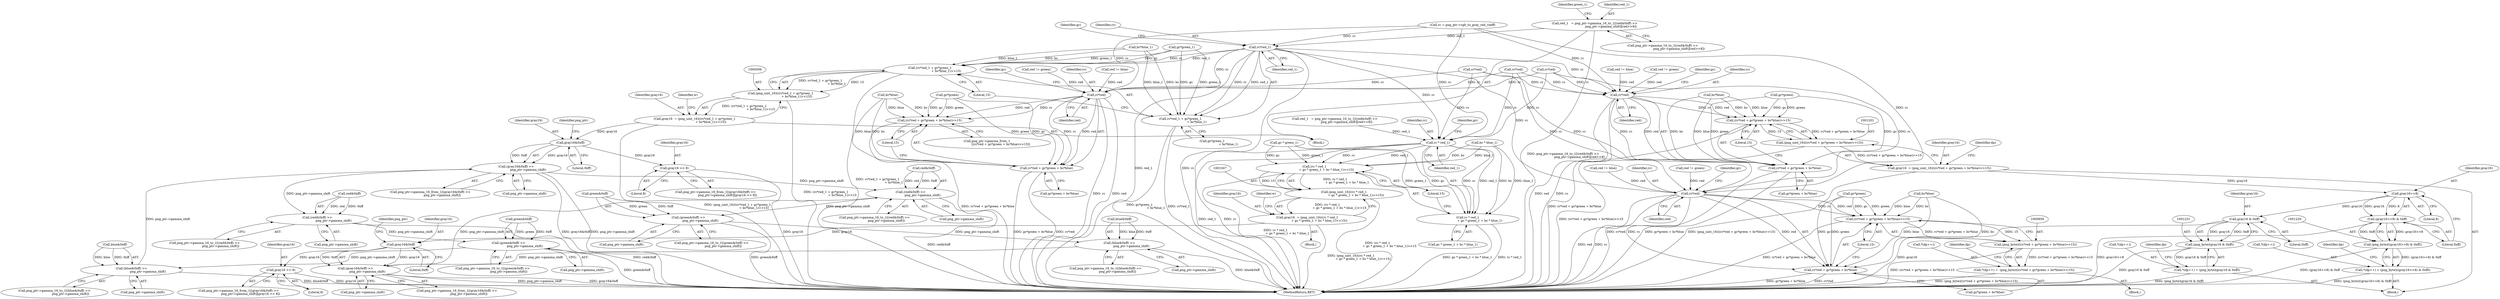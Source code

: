 digraph "0_Chrome_7f3d85b096f66870a15b37c2f40b219b2e292693_9@array" {
"1000449" [label="(Call,red_1   = png_ptr->gamma_16_to_1[(red&0xff) >>\n                                  png_ptr->gamma_shift][red>>8])"];
"1000509" [label="(Call,rc*red_1)"];
"1000507" [label="(Call,(rc*red_1 + gc*green_1\n                                  + bc*blue_1)>>15)"];
"1000505" [label="(Call,(png_uint_16)((rc*red_1 + gc*green_1\n                                  + bc*blue_1)>>15))"];
"1000503" [label="(Call,gray16  = (png_uint_16)((rc*red_1 + gc*green_1\n                                  + bc*blue_1)>>15))"];
"1000528" [label="(Call,gray16&0xff)"];
"1000527" [label="(Call,(gray16&0xff) >>\n                         png_ptr->gamma_shift)"];
"1000456" [label="(Call,(red&0xff) >>\n                                  png_ptr->gamma_shift)"];
"1000474" [label="(Call,(green&0xff) >>\n                                  png_ptr->gamma_shift)"];
"1000492" [label="(Call,(blue&0xff) >>\n                                  png_ptr->gamma_shift)"];
"1000997" [label="(Call,(red&0xff) >>\n                         png_ptr->gamma_shift)"];
"1001015" [label="(Call,(green&0xff) >>\n                         png_ptr->gamma_shift)"];
"1001033" [label="(Call,(blue&0xff) >>\n                         png_ptr->gamma_shift)"];
"1001068" [label="(Call,(gray16&0xff) >>\n                         png_ptr->gamma_shift)"];
"1000534" [label="(Call,gray16 >> 8)"];
"1000508" [label="(Call,rc*red_1 + gc*green_1\n                                  + bc*blue_1)"];
"1000787" [label="(Call,rc*red)"];
"1000785" [label="(Call,(rc*red + gc*green + bc*blue)>>15)"];
"1000786" [label="(Call,rc*red + gc*green + bc*blue)"];
"1000862" [label="(Call,rc*red)"];
"1000860" [label="(Call,(rc*red + gc*green + bc*blue)>>15)"];
"1000858" [label="(Call,(png_byte)((rc*red + gc*green + bc*blue)>>15))"];
"1000854" [label="(Call,*(dp++) =  (png_byte)((rc*red + gc*green + bc*blue)>>15))"];
"1000861" [label="(Call,rc*red + gc*green + bc*blue)"];
"1001050" [label="(Call,rc * red_1)"];
"1001048" [label="(Call,(rc * red_1\n                         + gc * green_1 + bc * blue_1)>>15)"];
"1001046" [label="(Call,(png_uint_16)((rc * red_1\n                         + gc * green_1 + bc * blue_1)>>15))"];
"1001044" [label="(Call,gray16  = (png_uint_16)((rc * red_1\n                         + gc * green_1 + bc * blue_1)>>15))"];
"1001069" [label="(Call,gray16&0xff)"];
"1001075" [label="(Call,gray16 >> 8)"];
"1001049" [label="(Call,rc * red_1\n                         + gc * green_1 + bc * blue_1)"];
"1001204" [label="(Call,rc*red)"];
"1001202" [label="(Call,(rc*red + gc*green + bc*blue)>>15)"];
"1001200" [label="(Call,(png_uint_16)((rc*red + gc*green + bc*blue)>>15))"];
"1001198" [label="(Call,gray16  = (png_uint_16)((rc*red + gc*green + bc*blue)>>15))"];
"1001222" [label="(Call,gray16>>8)"];
"1001221" [label="(Call,(gray16>>8) & 0xff)"];
"1001219" [label="(Call,(png_byte)((gray16>>8) & 0xff))"];
"1001215" [label="(Call,*(dp++) = (png_byte)((gray16>>8) & 0xff))"];
"1001232" [label="(Call,gray16 & 0xff)"];
"1001230" [label="(Call,(png_byte)(gray16 & 0xff))"];
"1001226" [label="(Call,*(dp++) = (png_byte)(gray16 & 0xff))"];
"1001203" [label="(Call,rc*red + gc*green + bc*blue)"];
"1000509" [label="(Call,rc*red_1)"];
"1000990" [label="(Call,red_1   = png_ptr->gamma_16_to_1[(red&0xff) >>\n                         png_ptr->gamma_shift][red>>8])"];
"1001192" [label="(Call,red != blue)"];
"1000862" [label="(Call,rc*red)"];
"1001206" [label="(Identifier,red)"];
"1000866" [label="(Call,gc*green)"];
"1000522" [label="(Call,png_ptr->gamma_16_from_1[(gray16&0xff) >>\n                         png_ptr->gamma_shift][gray16 >> 8])"];
"1001202" [label="(Call,(rc*red + gc*green + bc*blue)>>15)"];
"1000530" [label="(Literal,0xff)"];
"1001215" [label="(Call,*(dp++) = (png_byte)((gray16>>8) & 0xff))"];
"1000505" [label="(Call,(png_uint_16)((rc*red_1 + gc*green_1\n                                  + bc*blue_1)>>15))"];
"1001072" [label="(Call,png_ptr->gamma_shift)"];
"1000468" [label="(Identifier,green_1)"];
"1000858" [label="(Call,(png_byte)((rc*red + gc*green + bc*blue)>>15))"];
"1001073" [label="(Identifier,png_ptr)"];
"1001064" [label="(Call,png_ptr->gamma_16_from_1[(gray16&0xff) >>\n                         png_ptr->gamma_shift])"];
"1000855" [label="(Call,*(dp++))"];
"1000861" [label="(Call,rc*red + gc*green + bc*blue)"];
"1001203" [label="(Call,rc*red + gc*green + bc*blue)"];
"1001069" [label="(Call,gray16&0xff)"];
"1001208" [label="(Call,gc*green)"];
"1001211" [label="(Call,bc*blue)"];
"1000460" [label="(Call,png_ptr->gamma_shift)"];
"1001214" [label="(Literal,15)"];
"1000511" [label="(Identifier,red_1)"];
"1000470" [label="(Call,png_ptr->gamma_16_to_1[(green&0xff) >>\n                                  png_ptr->gamma_shift])"];
"1000514" [label="(Identifier,gc)"];
"1000867" [label="(Identifier,gc)"];
"1000241" [label="(Call,rc*red)"];
"1001019" [label="(Call,png_ptr->gamma_shift)"];
"1000510" [label="(Identifier,rc)"];
"1001068" [label="(Call,(gray16&0xff) >>\n                         png_ptr->gamma_shift)"];
"1001063" [label="(Call,png_ptr->gamma_16_from_1[(gray16&0xff) >>\n                         png_ptr->gamma_shift][gray16 >> 8])"];
"1000447" [label="(Block,)"];
"1001204" [label="(Call,rc*red)"];
"1001046" [label="(Call,(png_uint_16)((rc * red_1\n                         + gc * green_1 + bc * blue_1)>>15))"];
"1001057" [label="(Call,bc * blue_1)"];
"1000456" [label="(Call,(red&0xff) >>\n                                  png_ptr->gamma_shift)"];
"1001037" [label="(Call,png_ptr->gamma_shift)"];
"1000512" [label="(Call,gc*green_1\n                                  + bc*blue_1)"];
"1000791" [label="(Call,gc*green)"];
"1000503" [label="(Call,gray16  = (png_uint_16)((rc*red_1 + gc*green_1\n                                  + bc*blue_1)>>15))"];
"1001224" [label="(Literal,8)"];
"1000319" [label="(Call,rc*red)"];
"1001221" [label="(Call,(gray16>>8) & 0xff)"];
"1000513" [label="(Call,gc*green_1)"];
"1000496" [label="(Call,png_ptr->gamma_shift)"];
"1000527" [label="(Call,(gray16&0xff) >>\n                         png_ptr->gamma_shift)"];
"1001060" [label="(Literal,15)"];
"1000787" [label="(Call,rc*red)"];
"1000457" [label="(Call,red&0xff)"];
"1001011" [label="(Call,png_ptr->gamma_16_to_1[(green&0xff) >>\n                         png_ptr->gamma_shift])"];
"1001052" [label="(Identifier,red_1)"];
"1000492" [label="(Call,(blue&0xff) >>\n                                  png_ptr->gamma_shift)"];
"1000848" [label="(Call,red != blue)"];
"1000876" [label="(Identifier,dp)"];
"1000488" [label="(Call,png_ptr->gamma_16_to_1[(blue&0xff) >>\n                                  png_ptr->gamma_shift])"];
"1001049" [label="(Call,rc * red_1\n                         + gc * green_1 + bc * blue_1)"];
"1000452" [label="(Call,png_ptr->gamma_16_to_1[(red&0xff) >>\n                                  png_ptr->gamma_shift])"];
"1001076" [label="(Identifier,gray16)"];
"1000872" [label="(Literal,15)"];
"1001051" [label="(Identifier,rc)"];
"1000451" [label="(Call,png_ptr->gamma_16_to_1[(red&0xff) >>\n                                  png_ptr->gamma_shift][red>>8])"];
"1000869" [label="(Call,bc*blue)"];
"1000863" [label="(Identifier,rc)"];
"1000786" [label="(Call,rc*red + gc*green + bc*blue)"];
"1001134" [label="(Block,)"];
"1001227" [label="(Call,*(dp++))"];
"1000797" [label="(Literal,15)"];
"1000521" [label="(Identifier,w)"];
"1000523" [label="(Call,png_ptr->gamma_16_from_1[(gray16&0xff) >>\n                         png_ptr->gamma_shift])"];
"1000854" [label="(Call,*(dp++) =  (png_byte)((rc*red + gc*green + bc*blue)>>15))"];
"1000785" [label="(Call,(rc*red + gc*green + bc*blue)>>15)"];
"1000789" [label="(Identifier,red)"];
"1000794" [label="(Call,bc*blue)"];
"1000845" [label="(Call,red != green)"];
"1000771" [label="(Call,red != blue)"];
"1001062" [label="(Identifier,w)"];
"1000475" [label="(Call,green&0xff)"];
"1001033" [label="(Call,(blue&0xff) >>\n                         png_ptr->gamma_shift)"];
"1001222" [label="(Call,gray16>>8)"];
"1000998" [label="(Call,red&0xff)"];
"1001230" [label="(Call,(png_byte)(gray16 & 0xff))"];
"1001189" [label="(Call,red != green)"];
"1000531" [label="(Call,png_ptr->gamma_shift)"];
"1000781" [label="(Call,png_ptr->gamma_from_1\n                             [(rc*red + gc*green + bc*blue)>>15])"];
"1001209" [label="(Identifier,gc)"];
"1000529" [label="(Identifier,gray16)"];
"1001050" [label="(Call,rc * red_1)"];
"1000535" [label="(Identifier,gray16)"];
"1000474" [label="(Call,(green&0xff) >>\n                                  png_ptr->gamma_shift)"];
"1001055" [label="(Identifier,gc)"];
"1001233" [label="(Identifier,gray16)"];
"1000536" [label="(Literal,8)"];
"1000449" [label="(Call,red_1   = png_ptr->gamma_16_to_1[(red&0xff) >>\n                                  png_ptr->gamma_shift][red>>8])"];
"1001045" [label="(Identifier,gray16)"];
"1001075" [label="(Call,gray16 >> 8)"];
"1000792" [label="(Identifier,gc)"];
"1001226" [label="(Call,*(dp++) = (png_byte)(gray16 & 0xff))"];
"1001234" [label="(Literal,0xff)"];
"1000860" [label="(Call,(rc*red + gc*green + bc*blue)>>15)"];
"1000988" [label="(Block,)"];
"1000127" [label="(Call,rc = png_ptr->rgb_to_gray_red_coeff)"];
"1001229" [label="(Identifier,dp)"];
"1000532" [label="(Identifier,png_ptr)"];
"1001015" [label="(Call,(green&0xff) >>\n                         png_ptr->gamma_shift)"];
"1001238" [label="(Identifier,dp)"];
"1001199" [label="(Identifier,gray16)"];
"1001205" [label="(Identifier,rc)"];
"1000864" [label="(Identifier,red)"];
"1001048" [label="(Call,(rc * red_1\n                         + gc * green_1 + bc * blue_1)>>15)"];
"1001077" [label="(Literal,8)"];
"1001207" [label="(Call,gc*green + bc*blue)"];
"1000993" [label="(Call,png_ptr->gamma_16_to_1[(red&0xff) >>\n                         png_ptr->gamma_shift])"];
"1000507" [label="(Call,(rc*red_1 + gc*green_1\n                                  + bc*blue_1)>>15)"];
"1001285" [label="(MethodReturn,RET)"];
"1000516" [label="(Call,bc*blue_1)"];
"1001054" [label="(Call,gc * green_1)"];
"1000768" [label="(Call,red != green)"];
"1000997" [label="(Call,(red&0xff) >>\n                         png_ptr->gamma_shift)"];
"1001198" [label="(Call,gray16  = (png_uint_16)((rc*red + gc*green + bc*blue)>>15))"];
"1000865" [label="(Call,gc*green + bc*blue)"];
"1001053" [label="(Call,gc * green_1 + bc * blue_1)"];
"1000519" [label="(Literal,15)"];
"1001216" [label="(Call,*(dp++))"];
"1001034" [label="(Call,blue&0xff)"];
"1000478" [label="(Call,png_ptr->gamma_shift)"];
"1001071" [label="(Literal,0xff)"];
"1000660" [label="(Call,rc*red)"];
"1001218" [label="(Identifier,dp)"];
"1001223" [label="(Identifier,gray16)"];
"1001219" [label="(Call,(png_byte)((gray16>>8) & 0xff))"];
"1000504" [label="(Identifier,gray16)"];
"1001029" [label="(Call,png_ptr->gamma_16_to_1[(blue&0xff) >>\n                         png_ptr->gamma_shift])"];
"1000824" [label="(Block,)"];
"1001001" [label="(Call,png_ptr->gamma_shift)"];
"1001200" [label="(Call,(png_uint_16)((rc*red + gc*green + bc*blue)>>15))"];
"1000508" [label="(Call,rc*red_1 + gc*green_1\n                                  + bc*blue_1)"];
"1000790" [label="(Call,gc*green + bc*blue)"];
"1001016" [label="(Call,green&0xff)"];
"1000493" [label="(Call,blue&0xff)"];
"1000528" [label="(Call,gray16&0xff)"];
"1000788" [label="(Identifier,rc)"];
"1000450" [label="(Identifier,red_1)"];
"1001225" [label="(Literal,0xff)"];
"1001232" [label="(Call,gray16 & 0xff)"];
"1001044" [label="(Call,gray16  = (png_uint_16)((rc * red_1\n                         + gc * green_1 + bc * blue_1)>>15))"];
"1000534" [label="(Call,gray16 >> 8)"];
"1001070" [label="(Identifier,gray16)"];
"1000449" -> "1000447"  [label="AST: "];
"1000449" -> "1000451"  [label="CFG: "];
"1000450" -> "1000449"  [label="AST: "];
"1000451" -> "1000449"  [label="AST: "];
"1000468" -> "1000449"  [label="CFG: "];
"1000449" -> "1001285"  [label="DDG: png_ptr->gamma_16_to_1[(red&0xff) >>\n                                  png_ptr->gamma_shift][red>>8]"];
"1000449" -> "1000509"  [label="DDG: red_1"];
"1000509" -> "1000508"  [label="AST: "];
"1000509" -> "1000511"  [label="CFG: "];
"1000510" -> "1000509"  [label="AST: "];
"1000511" -> "1000509"  [label="AST: "];
"1000514" -> "1000509"  [label="CFG: "];
"1000509" -> "1001285"  [label="DDG: red_1"];
"1000509" -> "1001285"  [label="DDG: rc"];
"1000509" -> "1000507"  [label="DDG: rc"];
"1000509" -> "1000507"  [label="DDG: red_1"];
"1000509" -> "1000508"  [label="DDG: rc"];
"1000509" -> "1000508"  [label="DDG: red_1"];
"1000127" -> "1000509"  [label="DDG: rc"];
"1000509" -> "1000787"  [label="DDG: rc"];
"1000509" -> "1000862"  [label="DDG: rc"];
"1000509" -> "1001050"  [label="DDG: rc"];
"1000509" -> "1001204"  [label="DDG: rc"];
"1000507" -> "1000505"  [label="AST: "];
"1000507" -> "1000519"  [label="CFG: "];
"1000508" -> "1000507"  [label="AST: "];
"1000519" -> "1000507"  [label="AST: "];
"1000505" -> "1000507"  [label="CFG: "];
"1000507" -> "1001285"  [label="DDG: rc*red_1 + gc*green_1\n                                  + bc*blue_1"];
"1000507" -> "1000505"  [label="DDG: rc*red_1 + gc*green_1\n                                  + bc*blue_1"];
"1000507" -> "1000505"  [label="DDG: 15"];
"1000513" -> "1000507"  [label="DDG: gc"];
"1000513" -> "1000507"  [label="DDG: green_1"];
"1000516" -> "1000507"  [label="DDG: bc"];
"1000516" -> "1000507"  [label="DDG: blue_1"];
"1000505" -> "1000503"  [label="AST: "];
"1000506" -> "1000505"  [label="AST: "];
"1000503" -> "1000505"  [label="CFG: "];
"1000505" -> "1001285"  [label="DDG: (rc*red_1 + gc*green_1\n                                  + bc*blue_1)>>15"];
"1000505" -> "1000503"  [label="DDG: (rc*red_1 + gc*green_1\n                                  + bc*blue_1)>>15"];
"1000503" -> "1000447"  [label="AST: "];
"1000504" -> "1000503"  [label="AST: "];
"1000521" -> "1000503"  [label="CFG: "];
"1000503" -> "1001285"  [label="DDG: (png_uint_16)((rc*red_1 + gc*green_1\n                                  + bc*blue_1)>>15)"];
"1000503" -> "1000528"  [label="DDG: gray16"];
"1000528" -> "1000527"  [label="AST: "];
"1000528" -> "1000530"  [label="CFG: "];
"1000529" -> "1000528"  [label="AST: "];
"1000530" -> "1000528"  [label="AST: "];
"1000532" -> "1000528"  [label="CFG: "];
"1000528" -> "1000527"  [label="DDG: gray16"];
"1000528" -> "1000527"  [label="DDG: 0xff"];
"1000528" -> "1000534"  [label="DDG: gray16"];
"1000527" -> "1000523"  [label="AST: "];
"1000527" -> "1000531"  [label="CFG: "];
"1000531" -> "1000527"  [label="AST: "];
"1000523" -> "1000527"  [label="CFG: "];
"1000527" -> "1001285"  [label="DDG: gray16&0xff"];
"1000527" -> "1001285"  [label="DDG: png_ptr->gamma_shift"];
"1000527" -> "1000456"  [label="DDG: png_ptr->gamma_shift"];
"1000492" -> "1000527"  [label="DDG: png_ptr->gamma_shift"];
"1000527" -> "1000997"  [label="DDG: png_ptr->gamma_shift"];
"1000456" -> "1000452"  [label="AST: "];
"1000456" -> "1000460"  [label="CFG: "];
"1000457" -> "1000456"  [label="AST: "];
"1000460" -> "1000456"  [label="AST: "];
"1000452" -> "1000456"  [label="CFG: "];
"1000456" -> "1001285"  [label="DDG: red&0xff"];
"1000457" -> "1000456"  [label="DDG: red"];
"1000457" -> "1000456"  [label="DDG: 0xff"];
"1000456" -> "1000474"  [label="DDG: png_ptr->gamma_shift"];
"1000474" -> "1000470"  [label="AST: "];
"1000474" -> "1000478"  [label="CFG: "];
"1000475" -> "1000474"  [label="AST: "];
"1000478" -> "1000474"  [label="AST: "];
"1000470" -> "1000474"  [label="CFG: "];
"1000474" -> "1001285"  [label="DDG: green&0xff"];
"1000475" -> "1000474"  [label="DDG: green"];
"1000475" -> "1000474"  [label="DDG: 0xff"];
"1000474" -> "1000492"  [label="DDG: png_ptr->gamma_shift"];
"1000492" -> "1000488"  [label="AST: "];
"1000492" -> "1000496"  [label="CFG: "];
"1000493" -> "1000492"  [label="AST: "];
"1000496" -> "1000492"  [label="AST: "];
"1000488" -> "1000492"  [label="CFG: "];
"1000492" -> "1001285"  [label="DDG: blue&0xff"];
"1000493" -> "1000492"  [label="DDG: blue"];
"1000493" -> "1000492"  [label="DDG: 0xff"];
"1000997" -> "1000993"  [label="AST: "];
"1000997" -> "1001001"  [label="CFG: "];
"1000998" -> "1000997"  [label="AST: "];
"1001001" -> "1000997"  [label="AST: "];
"1000993" -> "1000997"  [label="CFG: "];
"1000997" -> "1001285"  [label="DDG: red&0xff"];
"1000998" -> "1000997"  [label="DDG: red"];
"1000998" -> "1000997"  [label="DDG: 0xff"];
"1001068" -> "1000997"  [label="DDG: png_ptr->gamma_shift"];
"1000997" -> "1001015"  [label="DDG: png_ptr->gamma_shift"];
"1001015" -> "1001011"  [label="AST: "];
"1001015" -> "1001019"  [label="CFG: "];
"1001016" -> "1001015"  [label="AST: "];
"1001019" -> "1001015"  [label="AST: "];
"1001011" -> "1001015"  [label="CFG: "];
"1001015" -> "1001285"  [label="DDG: green&0xff"];
"1001016" -> "1001015"  [label="DDG: green"];
"1001016" -> "1001015"  [label="DDG: 0xff"];
"1001015" -> "1001033"  [label="DDG: png_ptr->gamma_shift"];
"1001033" -> "1001029"  [label="AST: "];
"1001033" -> "1001037"  [label="CFG: "];
"1001034" -> "1001033"  [label="AST: "];
"1001037" -> "1001033"  [label="AST: "];
"1001029" -> "1001033"  [label="CFG: "];
"1001033" -> "1001285"  [label="DDG: blue&0xff"];
"1001034" -> "1001033"  [label="DDG: blue"];
"1001034" -> "1001033"  [label="DDG: 0xff"];
"1001033" -> "1001068"  [label="DDG: png_ptr->gamma_shift"];
"1001068" -> "1001064"  [label="AST: "];
"1001068" -> "1001072"  [label="CFG: "];
"1001069" -> "1001068"  [label="AST: "];
"1001072" -> "1001068"  [label="AST: "];
"1001064" -> "1001068"  [label="CFG: "];
"1001068" -> "1001285"  [label="DDG: png_ptr->gamma_shift"];
"1001068" -> "1001285"  [label="DDG: gray16&0xff"];
"1001069" -> "1001068"  [label="DDG: gray16"];
"1001069" -> "1001068"  [label="DDG: 0xff"];
"1000534" -> "1000522"  [label="AST: "];
"1000534" -> "1000536"  [label="CFG: "];
"1000535" -> "1000534"  [label="AST: "];
"1000536" -> "1000534"  [label="AST: "];
"1000522" -> "1000534"  [label="CFG: "];
"1000534" -> "1001285"  [label="DDG: gray16"];
"1000508" -> "1000512"  [label="CFG: "];
"1000512" -> "1000508"  [label="AST: "];
"1000519" -> "1000508"  [label="CFG: "];
"1000508" -> "1001285"  [label="DDG: rc*red_1"];
"1000508" -> "1001285"  [label="DDG: gc*green_1\n                                  + bc*blue_1"];
"1000513" -> "1000508"  [label="DDG: gc"];
"1000513" -> "1000508"  [label="DDG: green_1"];
"1000516" -> "1000508"  [label="DDG: bc"];
"1000516" -> "1000508"  [label="DDG: blue_1"];
"1000787" -> "1000786"  [label="AST: "];
"1000787" -> "1000789"  [label="CFG: "];
"1000788" -> "1000787"  [label="AST: "];
"1000789" -> "1000787"  [label="AST: "];
"1000792" -> "1000787"  [label="CFG: "];
"1000787" -> "1001285"  [label="DDG: red"];
"1000787" -> "1001285"  [label="DDG: rc"];
"1000787" -> "1000785"  [label="DDG: rc"];
"1000787" -> "1000785"  [label="DDG: red"];
"1000787" -> "1000786"  [label="DDG: rc"];
"1000787" -> "1000786"  [label="DDG: red"];
"1000660" -> "1000787"  [label="DDG: rc"];
"1000241" -> "1000787"  [label="DDG: rc"];
"1000319" -> "1000787"  [label="DDG: rc"];
"1000127" -> "1000787"  [label="DDG: rc"];
"1000768" -> "1000787"  [label="DDG: red"];
"1000771" -> "1000787"  [label="DDG: red"];
"1000785" -> "1000781"  [label="AST: "];
"1000785" -> "1000797"  [label="CFG: "];
"1000786" -> "1000785"  [label="AST: "];
"1000797" -> "1000785"  [label="AST: "];
"1000781" -> "1000785"  [label="CFG: "];
"1000785" -> "1001285"  [label="DDG: rc*red + gc*green + bc*blue"];
"1000791" -> "1000785"  [label="DDG: gc"];
"1000791" -> "1000785"  [label="DDG: green"];
"1000794" -> "1000785"  [label="DDG: bc"];
"1000794" -> "1000785"  [label="DDG: blue"];
"1000786" -> "1000790"  [label="CFG: "];
"1000790" -> "1000786"  [label="AST: "];
"1000797" -> "1000786"  [label="CFG: "];
"1000786" -> "1001285"  [label="DDG: gc*green + bc*blue"];
"1000786" -> "1001285"  [label="DDG: rc*red"];
"1000791" -> "1000786"  [label="DDG: gc"];
"1000791" -> "1000786"  [label="DDG: green"];
"1000794" -> "1000786"  [label="DDG: bc"];
"1000794" -> "1000786"  [label="DDG: blue"];
"1000862" -> "1000861"  [label="AST: "];
"1000862" -> "1000864"  [label="CFG: "];
"1000863" -> "1000862"  [label="AST: "];
"1000864" -> "1000862"  [label="AST: "];
"1000867" -> "1000862"  [label="CFG: "];
"1000862" -> "1001285"  [label="DDG: red"];
"1000862" -> "1001285"  [label="DDG: rc"];
"1000862" -> "1000860"  [label="DDG: rc"];
"1000862" -> "1000860"  [label="DDG: red"];
"1000862" -> "1000861"  [label="DDG: rc"];
"1000862" -> "1000861"  [label="DDG: red"];
"1000660" -> "1000862"  [label="DDG: rc"];
"1000241" -> "1000862"  [label="DDG: rc"];
"1000319" -> "1000862"  [label="DDG: rc"];
"1000127" -> "1000862"  [label="DDG: rc"];
"1000848" -> "1000862"  [label="DDG: red"];
"1000845" -> "1000862"  [label="DDG: red"];
"1000860" -> "1000858"  [label="AST: "];
"1000860" -> "1000872"  [label="CFG: "];
"1000861" -> "1000860"  [label="AST: "];
"1000872" -> "1000860"  [label="AST: "];
"1000858" -> "1000860"  [label="CFG: "];
"1000860" -> "1001285"  [label="DDG: rc*red + gc*green + bc*blue"];
"1000860" -> "1000858"  [label="DDG: rc*red + gc*green + bc*blue"];
"1000860" -> "1000858"  [label="DDG: 15"];
"1000866" -> "1000860"  [label="DDG: gc"];
"1000866" -> "1000860"  [label="DDG: green"];
"1000869" -> "1000860"  [label="DDG: bc"];
"1000869" -> "1000860"  [label="DDG: blue"];
"1000858" -> "1000854"  [label="AST: "];
"1000859" -> "1000858"  [label="AST: "];
"1000854" -> "1000858"  [label="CFG: "];
"1000858" -> "1001285"  [label="DDG: (rc*red + gc*green + bc*blue)>>15"];
"1000858" -> "1000854"  [label="DDG: (rc*red + gc*green + bc*blue)>>15"];
"1000854" -> "1000824"  [label="AST: "];
"1000855" -> "1000854"  [label="AST: "];
"1000876" -> "1000854"  [label="CFG: "];
"1000854" -> "1001285"  [label="DDG: (png_byte)((rc*red + gc*green + bc*blue)>>15)"];
"1000861" -> "1000865"  [label="CFG: "];
"1000865" -> "1000861"  [label="AST: "];
"1000872" -> "1000861"  [label="CFG: "];
"1000861" -> "1001285"  [label="DDG: gc*green + bc*blue"];
"1000861" -> "1001285"  [label="DDG: rc*red"];
"1000866" -> "1000861"  [label="DDG: gc"];
"1000866" -> "1000861"  [label="DDG: green"];
"1000869" -> "1000861"  [label="DDG: bc"];
"1000869" -> "1000861"  [label="DDG: blue"];
"1001050" -> "1001049"  [label="AST: "];
"1001050" -> "1001052"  [label="CFG: "];
"1001051" -> "1001050"  [label="AST: "];
"1001052" -> "1001050"  [label="AST: "];
"1001055" -> "1001050"  [label="CFG: "];
"1001050" -> "1001285"  [label="DDG: rc"];
"1001050" -> "1001285"  [label="DDG: red_1"];
"1001050" -> "1001048"  [label="DDG: rc"];
"1001050" -> "1001048"  [label="DDG: red_1"];
"1001050" -> "1001049"  [label="DDG: rc"];
"1001050" -> "1001049"  [label="DDG: red_1"];
"1000660" -> "1001050"  [label="DDG: rc"];
"1000241" -> "1001050"  [label="DDG: rc"];
"1000319" -> "1001050"  [label="DDG: rc"];
"1000127" -> "1001050"  [label="DDG: rc"];
"1000990" -> "1001050"  [label="DDG: red_1"];
"1001048" -> "1001046"  [label="AST: "];
"1001048" -> "1001060"  [label="CFG: "];
"1001049" -> "1001048"  [label="AST: "];
"1001060" -> "1001048"  [label="AST: "];
"1001046" -> "1001048"  [label="CFG: "];
"1001048" -> "1001285"  [label="DDG: rc * red_1\n                         + gc * green_1 + bc * blue_1"];
"1001048" -> "1001046"  [label="DDG: rc * red_1\n                         + gc * green_1 + bc * blue_1"];
"1001048" -> "1001046"  [label="DDG: 15"];
"1001054" -> "1001048"  [label="DDG: gc"];
"1001054" -> "1001048"  [label="DDG: green_1"];
"1001057" -> "1001048"  [label="DDG: bc"];
"1001057" -> "1001048"  [label="DDG: blue_1"];
"1001046" -> "1001044"  [label="AST: "];
"1001047" -> "1001046"  [label="AST: "];
"1001044" -> "1001046"  [label="CFG: "];
"1001046" -> "1001285"  [label="DDG: (rc * red_1\n                         + gc * green_1 + bc * blue_1)>>15"];
"1001046" -> "1001044"  [label="DDG: (rc * red_1\n                         + gc * green_1 + bc * blue_1)>>15"];
"1001044" -> "1000988"  [label="AST: "];
"1001045" -> "1001044"  [label="AST: "];
"1001062" -> "1001044"  [label="CFG: "];
"1001044" -> "1001285"  [label="DDG: (png_uint_16)((rc * red_1\n                         + gc * green_1 + bc * blue_1)>>15)"];
"1001044" -> "1001069"  [label="DDG: gray16"];
"1001069" -> "1001071"  [label="CFG: "];
"1001070" -> "1001069"  [label="AST: "];
"1001071" -> "1001069"  [label="AST: "];
"1001073" -> "1001069"  [label="CFG: "];
"1001069" -> "1001075"  [label="DDG: gray16"];
"1001075" -> "1001063"  [label="AST: "];
"1001075" -> "1001077"  [label="CFG: "];
"1001076" -> "1001075"  [label="AST: "];
"1001077" -> "1001075"  [label="AST: "];
"1001063" -> "1001075"  [label="CFG: "];
"1001075" -> "1001285"  [label="DDG: gray16"];
"1001049" -> "1001053"  [label="CFG: "];
"1001053" -> "1001049"  [label="AST: "];
"1001060" -> "1001049"  [label="CFG: "];
"1001049" -> "1001285"  [label="DDG: rc * red_1"];
"1001049" -> "1001285"  [label="DDG: gc * green_1 + bc * blue_1"];
"1001054" -> "1001049"  [label="DDG: gc"];
"1001054" -> "1001049"  [label="DDG: green_1"];
"1001057" -> "1001049"  [label="DDG: bc"];
"1001057" -> "1001049"  [label="DDG: blue_1"];
"1001204" -> "1001203"  [label="AST: "];
"1001204" -> "1001206"  [label="CFG: "];
"1001205" -> "1001204"  [label="AST: "];
"1001206" -> "1001204"  [label="AST: "];
"1001209" -> "1001204"  [label="CFG: "];
"1001204" -> "1001285"  [label="DDG: rc"];
"1001204" -> "1001285"  [label="DDG: red"];
"1001204" -> "1001202"  [label="DDG: rc"];
"1001204" -> "1001202"  [label="DDG: red"];
"1001204" -> "1001203"  [label="DDG: rc"];
"1001204" -> "1001203"  [label="DDG: red"];
"1000660" -> "1001204"  [label="DDG: rc"];
"1000241" -> "1001204"  [label="DDG: rc"];
"1000319" -> "1001204"  [label="DDG: rc"];
"1000127" -> "1001204"  [label="DDG: rc"];
"1001189" -> "1001204"  [label="DDG: red"];
"1001192" -> "1001204"  [label="DDG: red"];
"1001202" -> "1001200"  [label="AST: "];
"1001202" -> "1001214"  [label="CFG: "];
"1001203" -> "1001202"  [label="AST: "];
"1001214" -> "1001202"  [label="AST: "];
"1001200" -> "1001202"  [label="CFG: "];
"1001202" -> "1001285"  [label="DDG: rc*red + gc*green + bc*blue"];
"1001202" -> "1001200"  [label="DDG: rc*red + gc*green + bc*blue"];
"1001202" -> "1001200"  [label="DDG: 15"];
"1001208" -> "1001202"  [label="DDG: gc"];
"1001208" -> "1001202"  [label="DDG: green"];
"1001211" -> "1001202"  [label="DDG: bc"];
"1001211" -> "1001202"  [label="DDG: blue"];
"1001200" -> "1001198"  [label="AST: "];
"1001201" -> "1001200"  [label="AST: "];
"1001198" -> "1001200"  [label="CFG: "];
"1001200" -> "1001285"  [label="DDG: (rc*red + gc*green + bc*blue)>>15"];
"1001200" -> "1001198"  [label="DDG: (rc*red + gc*green + bc*blue)>>15"];
"1001198" -> "1001134"  [label="AST: "];
"1001199" -> "1001198"  [label="AST: "];
"1001218" -> "1001198"  [label="CFG: "];
"1001198" -> "1001285"  [label="DDG: (png_uint_16)((rc*red + gc*green + bc*blue)>>15)"];
"1001198" -> "1001222"  [label="DDG: gray16"];
"1001222" -> "1001221"  [label="AST: "];
"1001222" -> "1001224"  [label="CFG: "];
"1001223" -> "1001222"  [label="AST: "];
"1001224" -> "1001222"  [label="AST: "];
"1001225" -> "1001222"  [label="CFG: "];
"1001222" -> "1001221"  [label="DDG: gray16"];
"1001222" -> "1001221"  [label="DDG: 8"];
"1001222" -> "1001232"  [label="DDG: gray16"];
"1001221" -> "1001219"  [label="AST: "];
"1001221" -> "1001225"  [label="CFG: "];
"1001225" -> "1001221"  [label="AST: "];
"1001219" -> "1001221"  [label="CFG: "];
"1001221" -> "1001285"  [label="DDG: gray16>>8"];
"1001221" -> "1001219"  [label="DDG: gray16>>8"];
"1001221" -> "1001219"  [label="DDG: 0xff"];
"1001219" -> "1001215"  [label="AST: "];
"1001220" -> "1001219"  [label="AST: "];
"1001215" -> "1001219"  [label="CFG: "];
"1001219" -> "1001285"  [label="DDG: (gray16>>8) & 0xff"];
"1001219" -> "1001215"  [label="DDG: (gray16>>8) & 0xff"];
"1001215" -> "1001134"  [label="AST: "];
"1001216" -> "1001215"  [label="AST: "];
"1001229" -> "1001215"  [label="CFG: "];
"1001215" -> "1001285"  [label="DDG: (png_byte)((gray16>>8) & 0xff)"];
"1001232" -> "1001230"  [label="AST: "];
"1001232" -> "1001234"  [label="CFG: "];
"1001233" -> "1001232"  [label="AST: "];
"1001234" -> "1001232"  [label="AST: "];
"1001230" -> "1001232"  [label="CFG: "];
"1001232" -> "1001285"  [label="DDG: gray16"];
"1001232" -> "1001230"  [label="DDG: gray16"];
"1001232" -> "1001230"  [label="DDG: 0xff"];
"1001230" -> "1001226"  [label="AST: "];
"1001231" -> "1001230"  [label="AST: "];
"1001226" -> "1001230"  [label="CFG: "];
"1001230" -> "1001285"  [label="DDG: gray16 & 0xff"];
"1001230" -> "1001226"  [label="DDG: gray16 & 0xff"];
"1001226" -> "1001134"  [label="AST: "];
"1001227" -> "1001226"  [label="AST: "];
"1001238" -> "1001226"  [label="CFG: "];
"1001226" -> "1001285"  [label="DDG: (png_byte)(gray16 & 0xff)"];
"1001203" -> "1001207"  [label="CFG: "];
"1001207" -> "1001203"  [label="AST: "];
"1001214" -> "1001203"  [label="CFG: "];
"1001203" -> "1001285"  [label="DDG: rc*red"];
"1001203" -> "1001285"  [label="DDG: gc*green + bc*blue"];
"1001208" -> "1001203"  [label="DDG: gc"];
"1001208" -> "1001203"  [label="DDG: green"];
"1001211" -> "1001203"  [label="DDG: bc"];
"1001211" -> "1001203"  [label="DDG: blue"];
}
